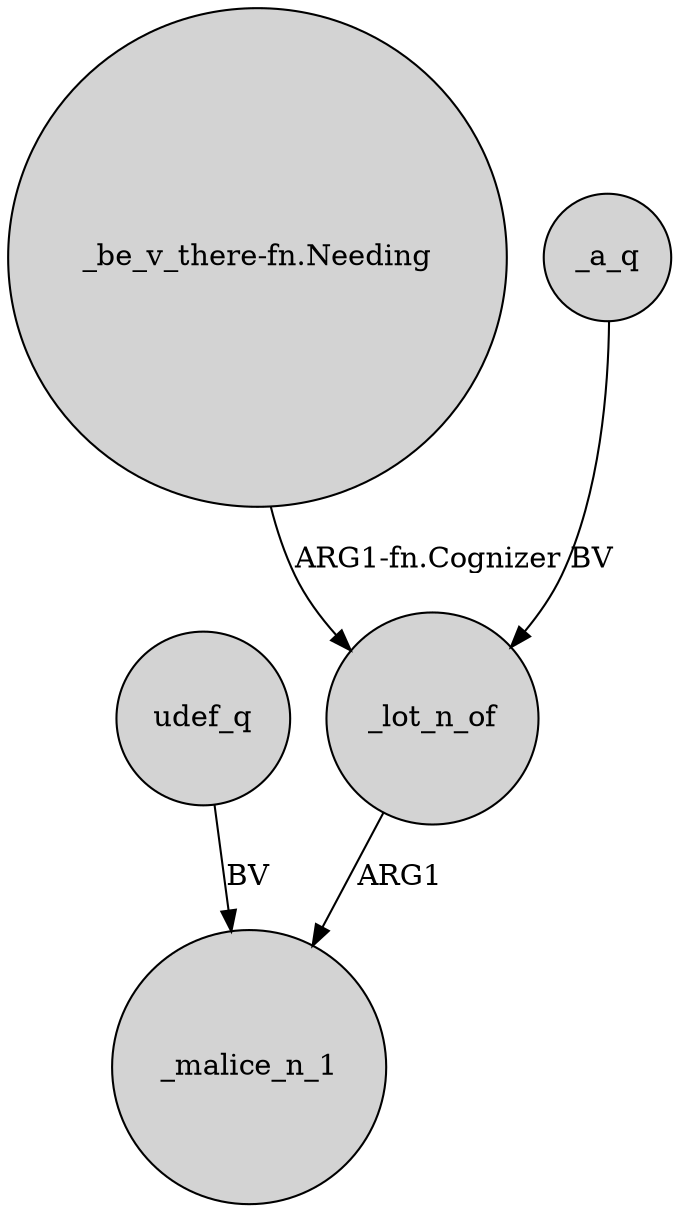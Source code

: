 digraph {
	node [shape=circle style=filled]
	udef_q -> _malice_n_1 [label=BV]
	_lot_n_of -> _malice_n_1 [label=ARG1]
	"_be_v_there-fn.Needing" -> _lot_n_of [label="ARG1-fn.Cognizer"]
	_a_q -> _lot_n_of [label=BV]
}
